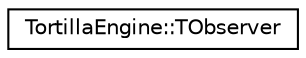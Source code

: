 digraph "Graphical Class Hierarchy"
{
 // LATEX_PDF_SIZE
  edge [fontname="Helvetica",fontsize="10",labelfontname="Helvetica",labelfontsize="10"];
  node [fontname="Helvetica",fontsize="10",shape=record];
  rankdir="LR";
  Node0 [label="TortillaEngine::TObserver",height=0.2,width=0.4,color="black", fillcolor="white", style="filled",URL="$class_tortilla_engine_1_1_t_observer.html",tooltip="Management of messages receiving."];
}
